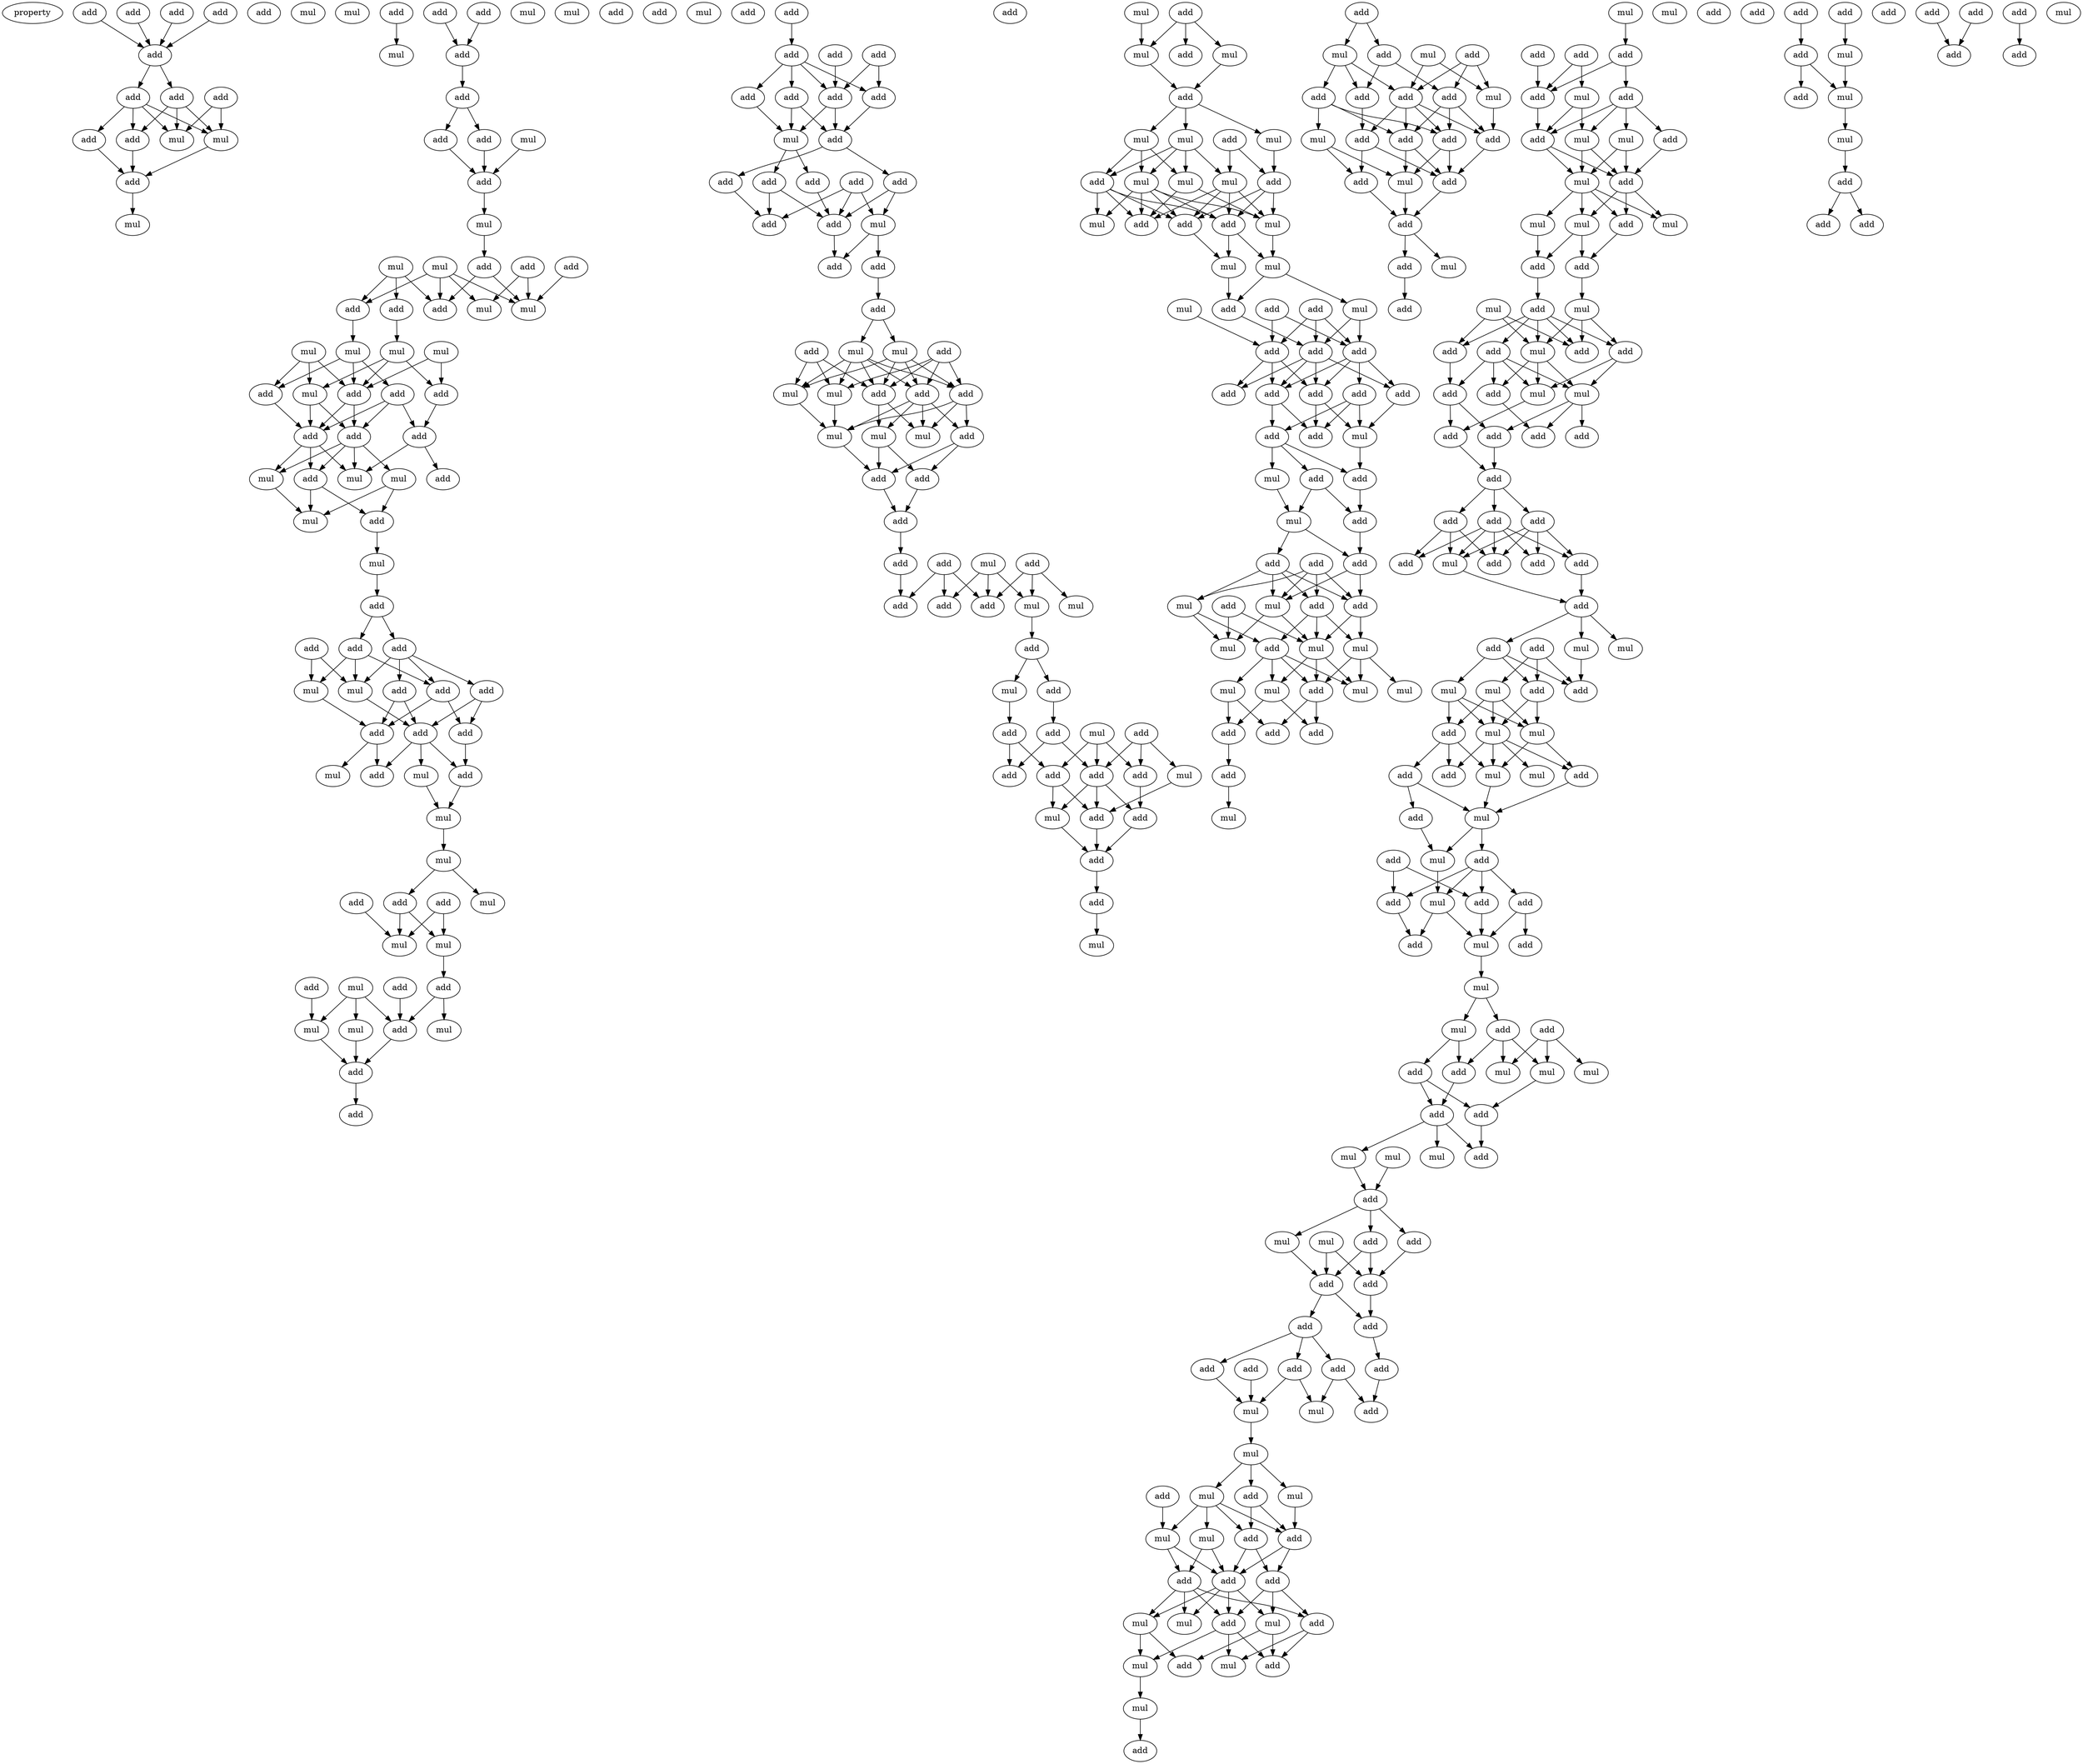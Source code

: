 digraph {
    node [fontcolor=black]
    property [mul=2,lf=1.8]
    0 [ label = add ];
    1 [ label = add ];
    2 [ label = add ];
    3 [ label = add ];
    4 [ label = add ];
    5 [ label = add ];
    6 [ label = add ];
    7 [ label = mul ];
    8 [ label = add ];
    9 [ label = add ];
    10 [ label = add ];
    11 [ label = mul ];
    12 [ label = mul ];
    13 [ label = add ];
    14 [ label = add ];
    15 [ label = mul ];
    16 [ label = mul ];
    17 [ label = add ];
    18 [ label = mul ];
    19 [ label = add ];
    20 [ label = add ];
    21 [ label = add ];
    22 [ label = add ];
    23 [ label = add ];
    24 [ label = add ];
    25 [ label = mul ];
    26 [ label = mul ];
    27 [ label = mul ];
    28 [ label = add ];
    29 [ label = mul ];
    30 [ label = add ];
    31 [ label = mul ];
    32 [ label = add ];
    33 [ label = mul ];
    34 [ label = add ];
    35 [ label = add ];
    36 [ label = add ];
    37 [ label = mul ];
    38 [ label = add ];
    39 [ label = mul ];
    40 [ label = mul ];
    41 [ label = mul ];
    42 [ label = mul ];
    43 [ label = mul ];
    44 [ label = add ];
    45 [ label = mul ];
    46 [ label = add ];
    47 [ label = add ];
    48 [ label = add ];
    49 [ label = add ];
    50 [ label = add ];
    51 [ label = add ];
    52 [ label = mul ];
    53 [ label = mul ];
    54 [ label = mul ];
    55 [ label = add ];
    56 [ label = add ];
    57 [ label = mul ];
    58 [ label = add ];
    59 [ label = mul ];
    60 [ label = add ];
    61 [ label = add ];
    62 [ label = add ];
    63 [ label = add ];
    64 [ label = add ];
    65 [ label = add ];
    66 [ label = add ];
    67 [ label = mul ];
    68 [ label = add ];
    69 [ label = add ];
    70 [ label = mul ];
    71 [ label = add ];
    72 [ label = add ];
    73 [ label = add ];
    74 [ label = mul ];
    75 [ label = add ];
    76 [ label = mul ];
    77 [ label = add ];
    78 [ label = mul ];
    79 [ label = mul ];
    80 [ label = mul ];
    81 [ label = add ];
    82 [ label = add ];
    83 [ label = add ];
    84 [ label = mul ];
    85 [ label = mul ];
    86 [ label = mul ];
    87 [ label = add ];
    88 [ label = mul ];
    89 [ label = add ];
    90 [ label = add ];
    91 [ label = add ];
    92 [ label = add ];
    93 [ label = mul ];
    94 [ label = mul ];
    95 [ label = mul ];
    96 [ label = add ];
    97 [ label = add ];
    98 [ label = add ];
    99 [ label = add ];
    100 [ label = add ];
    101 [ label = add ];
    102 [ label = add ];
    103 [ label = add ];
    104 [ label = add ];
    105 [ label = add ];
    106 [ label = mul ];
    107 [ label = add ];
    108 [ label = add ];
    109 [ label = add ];
    110 [ label = add ];
    111 [ label = add ];
    112 [ label = add ];
    113 [ label = mul ];
    114 [ label = add ];
    115 [ label = add ];
    116 [ label = add ];
    117 [ label = add ];
    118 [ label = add ];
    119 [ label = add ];
    120 [ label = mul ];
    121 [ label = add ];
    122 [ label = mul ];
    123 [ label = add ];
    124 [ label = mul ];
    125 [ label = add ];
    126 [ label = add ];
    127 [ label = mul ];
    128 [ label = mul ];
    129 [ label = mul ];
    130 [ label = mul ];
    131 [ label = add ];
    132 [ label = add ];
    133 [ label = add ];
    134 [ label = add ];
    135 [ label = add ];
    136 [ label = mul ];
    137 [ label = add ];
    138 [ label = add ];
    139 [ label = mul ];
    140 [ label = mul ];
    141 [ label = add ];
    142 [ label = add ];
    143 [ label = add ];
    144 [ label = add ];
    145 [ label = add ];
    146 [ label = mul ];
    147 [ label = add ];
    148 [ label = add ];
    149 [ label = add ];
    150 [ label = mul ];
    151 [ label = mul ];
    152 [ label = add ];
    153 [ label = add ];
    154 [ label = add ];
    155 [ label = add ];
    156 [ label = mul ];
    157 [ label = add ];
    158 [ label = add ];
    159 [ label = add ];
    160 [ label = add ];
    161 [ label = add ];
    162 [ label = mul ];
    163 [ label = add ];
    164 [ label = mul ];
    165 [ label = mul ];
    166 [ label = mul ];
    167 [ label = add ];
    168 [ label = add ];
    169 [ label = mul ];
    170 [ label = mul ];
    171 [ label = add ];
    172 [ label = mul ];
    173 [ label = mul ];
    174 [ label = add ];
    175 [ label = mul ];
    176 [ label = mul ];
    177 [ label = add ];
    178 [ label = mul ];
    179 [ label = add ];
    180 [ label = add ];
    181 [ label = mul ];
    182 [ label = add ];
    183 [ label = mul ];
    184 [ label = mul ];
    185 [ label = add ];
    186 [ label = add ];
    187 [ label = add ];
    188 [ label = mul ];
    189 [ label = mul ];
    190 [ label = add ];
    191 [ label = add ];
    192 [ label = add ];
    193 [ label = add ];
    194 [ label = add ];
    195 [ label = add ];
    196 [ label = add ];
    197 [ label = add ];
    198 [ label = mul ];
    199 [ label = add ];
    200 [ label = add ];
    201 [ label = mul ];
    202 [ label = add ];
    203 [ label = add ];
    204 [ label = add ];
    205 [ label = mul ];
    206 [ label = add ];
    207 [ label = add ];
    208 [ label = add ];
    209 [ label = mul ];
    210 [ label = add ];
    211 [ label = mul ];
    212 [ label = add ];
    213 [ label = add ];
    214 [ label = mul ];
    215 [ label = mul ];
    216 [ label = add ];
    217 [ label = mul ];
    218 [ label = mul ];
    219 [ label = add ];
    220 [ label = mul ];
    221 [ label = mul ];
    222 [ label = mul ];
    223 [ label = add ];
    224 [ label = add ];
    225 [ label = add ];
    226 [ label = add ];
    227 [ label = mul ];
    228 [ label = add ];
    229 [ label = add ];
    230 [ label = mul ];
    231 [ label = add ];
    232 [ label = mul ];
    233 [ label = add ];
    234 [ label = mul ];
    235 [ label = add ];
    236 [ label = add ];
    237 [ label = add ];
    238 [ label = add ];
    239 [ label = add ];
    240 [ label = add ];
    241 [ label = mul ];
    242 [ label = add ];
    243 [ label = mul ];
    244 [ label = add ];
    245 [ label = add ];
    246 [ label = add ];
    247 [ label = add ];
    248 [ label = mul ];
    249 [ label = mul ];
    250 [ label = add ];
    251 [ label = add ];
    252 [ label = add ];
    253 [ label = add ];
    254 [ label = mul ];
    255 [ label = add ];
    256 [ label = add ];
    257 [ label = mul ];
    258 [ label = add ];
    259 [ label = add ];
    260 [ label = mul ];
    261 [ label = mul ];
    262 [ label = add ];
    263 [ label = mul ];
    264 [ label = mul ];
    265 [ label = mul ];
    266 [ label = add ];
    267 [ label = add ];
    268 [ label = add ];
    269 [ label = mul ];
    270 [ label = mul ];
    271 [ label = add ];
    272 [ label = add ];
    273 [ label = mul ];
    274 [ label = add ];
    275 [ label = add ];
    276 [ label = add ];
    277 [ label = mul ];
    278 [ label = mul ];
    279 [ label = add ];
    280 [ label = add ];
    281 [ label = mul ];
    282 [ label = add ];
    283 [ label = add ];
    284 [ label = add ];
    285 [ label = add ];
    286 [ label = add ];
    287 [ label = add ];
    288 [ label = add ];
    289 [ label = add ];
    290 [ label = add ];
    291 [ label = add ];
    292 [ label = add ];
    293 [ label = add ];
    294 [ label = mul ];
    295 [ label = add ];
    296 [ label = mul ];
    297 [ label = mul ];
    298 [ label = add ];
    299 [ label = add ];
    300 [ label = add ];
    301 [ label = add ];
    302 [ label = mul ];
    303 [ label = mul ];
    304 [ label = mul ];
    305 [ label = mul ];
    306 [ label = add ];
    307 [ label = add ];
    308 [ label = mul ];
    309 [ label = mul ];
    310 [ label = add ];
    311 [ label = add ];
    312 [ label = mul ];
    313 [ label = add ];
    314 [ label = add ];
    315 [ label = mul ];
    316 [ label = add ];
    317 [ label = mul ];
    318 [ label = add ];
    319 [ label = add ];
    320 [ label = add ];
    321 [ label = add ];
    322 [ label = mul ];
    323 [ label = add ];
    324 [ label = mul ];
    325 [ label = add ];
    326 [ label = mul ];
    327 [ label = add ];
    328 [ label = add ];
    329 [ label = add ];
    330 [ label = mul ];
    331 [ label = mul ];
    332 [ label = mul ];
    333 [ label = add ];
    334 [ label = add ];
    335 [ label = add ];
    336 [ label = mul ];
    337 [ label = mul ];
    338 [ label = add ];
    339 [ label = mul ];
    340 [ label = add ];
    341 [ label = add ];
    342 [ label = add ];
    343 [ label = mul ];
    344 [ label = add ];
    345 [ label = mul ];
    346 [ label = add ];
    347 [ label = add ];
    348 [ label = add ];
    349 [ label = add ];
    350 [ label = add ];
    351 [ label = add ];
    352 [ label = add ];
    353 [ label = add ];
    354 [ label = add ];
    355 [ label = mul ];
    356 [ label = add ];
    357 [ label = mul ];
    358 [ label = mul ];
    359 [ label = mul ];
    360 [ label = mul ];
    361 [ label = add ];
    362 [ label = add ];
    363 [ label = add ];
    364 [ label = add ];
    365 [ label = mul ];
    366 [ label = mul ];
    367 [ label = add ];
    368 [ label = add ];
    369 [ label = add ];
    370 [ label = mul ];
    371 [ label = add ];
    372 [ label = add ];
    373 [ label = mul ];
    374 [ label = mul ];
    375 [ label = mul ];
    376 [ label = add ];
    377 [ label = add ];
    378 [ label = mul ];
    379 [ label = mul ];
    380 [ label = add ];
    381 [ label = add ];
    382 [ label = add ];
    383 [ label = mul ];
    384 [ label = add ];
    385 [ label = add ];
    386 [ label = mul ];
    387 [ label = add ];
    388 [ label = mul ];
    389 [ label = add ];
    390 [ label = add ];
    391 [ label = add ];
    392 [ label = add ];
    393 [ label = add ];
    394 [ label = add ];
    395 [ label = add ];
    396 [ label = mul ];
    397 [ label = add ];
    0 -> 5 [ name = 0 ];
    1 -> 5 [ name = 1 ];
    2 -> 5 [ name = 2 ];
    4 -> 5 [ name = 3 ];
    5 -> 8 [ name = 4 ];
    5 -> 9 [ name = 5 ];
    6 -> 11 [ name = 6 ];
    6 -> 12 [ name = 7 ];
    8 -> 11 [ name = 8 ];
    8 -> 12 [ name = 9 ];
    8 -> 13 [ name = 10 ];
    9 -> 10 [ name = 11 ];
    9 -> 11 [ name = 12 ];
    9 -> 12 [ name = 13 ];
    9 -> 13 [ name = 14 ];
    10 -> 14 [ name = 15 ];
    12 -> 14 [ name = 16 ];
    13 -> 14 [ name = 17 ];
    14 -> 15 [ name = 18 ];
    17 -> 18 [ name = 19 ];
    19 -> 21 [ name = 20 ];
    20 -> 21 [ name = 21 ];
    21 -> 22 [ name = 22 ];
    22 -> 23 [ name = 23 ];
    22 -> 24 [ name = 24 ];
    23 -> 28 [ name = 25 ];
    24 -> 28 [ name = 26 ];
    26 -> 28 [ name = 27 ];
    28 -> 29 [ name = 28 ];
    29 -> 34 [ name = 29 ];
    30 -> 37 [ name = 30 ];
    30 -> 39 [ name = 31 ];
    31 -> 35 [ name = 32 ];
    31 -> 36 [ name = 33 ];
    31 -> 38 [ name = 34 ];
    32 -> 39 [ name = 35 ];
    33 -> 35 [ name = 36 ];
    33 -> 36 [ name = 37 ];
    33 -> 37 [ name = 38 ];
    33 -> 39 [ name = 39 ];
    34 -> 35 [ name = 40 ];
    34 -> 39 [ name = 41 ];
    36 -> 40 [ name = 42 ];
    38 -> 41 [ name = 43 ];
    40 -> 44 [ name = 44 ];
    40 -> 47 [ name = 45 ];
    40 -> 48 [ name = 46 ];
    41 -> 45 [ name = 47 ];
    41 -> 46 [ name = 48 ];
    41 -> 48 [ name = 49 ];
    42 -> 46 [ name = 50 ];
    42 -> 48 [ name = 51 ];
    43 -> 44 [ name = 52 ];
    43 -> 45 [ name = 53 ];
    43 -> 48 [ name = 54 ];
    44 -> 50 [ name = 55 ];
    45 -> 50 [ name = 56 ];
    45 -> 51 [ name = 57 ];
    46 -> 49 [ name = 58 ];
    47 -> 49 [ name = 59 ];
    47 -> 50 [ name = 60 ];
    47 -> 51 [ name = 61 ];
    48 -> 50 [ name = 62 ];
    48 -> 51 [ name = 63 ];
    49 -> 54 [ name = 64 ];
    49 -> 56 [ name = 65 ];
    50 -> 52 [ name = 66 ];
    50 -> 54 [ name = 67 ];
    50 -> 55 [ name = 68 ];
    51 -> 52 [ name = 69 ];
    51 -> 53 [ name = 70 ];
    51 -> 54 [ name = 71 ];
    51 -> 55 [ name = 72 ];
    52 -> 57 [ name = 73 ];
    53 -> 57 [ name = 74 ];
    53 -> 58 [ name = 75 ];
    55 -> 57 [ name = 76 ];
    55 -> 58 [ name = 77 ];
    58 -> 59 [ name = 78 ];
    59 -> 62 [ name = 79 ];
    62 -> 64 [ name = 80 ];
    62 -> 65 [ name = 81 ];
    63 -> 67 [ name = 82 ];
    63 -> 70 [ name = 83 ];
    64 -> 66 [ name = 84 ];
    64 -> 67 [ name = 85 ];
    64 -> 68 [ name = 86 ];
    64 -> 69 [ name = 87 ];
    65 -> 67 [ name = 88 ];
    65 -> 69 [ name = 89 ];
    65 -> 70 [ name = 90 ];
    66 -> 72 [ name = 91 ];
    66 -> 73 [ name = 92 ];
    67 -> 72 [ name = 93 ];
    68 -> 71 [ name = 94 ];
    68 -> 72 [ name = 95 ];
    69 -> 71 [ name = 96 ];
    69 -> 73 [ name = 97 ];
    70 -> 73 [ name = 98 ];
    71 -> 77 [ name = 99 ];
    72 -> 74 [ name = 100 ];
    72 -> 75 [ name = 101 ];
    72 -> 77 [ name = 102 ];
    73 -> 75 [ name = 103 ];
    73 -> 76 [ name = 104 ];
    74 -> 78 [ name = 105 ];
    77 -> 78 [ name = 106 ];
    78 -> 79 [ name = 107 ];
    79 -> 83 [ name = 108 ];
    79 -> 84 [ name = 109 ];
    81 -> 85 [ name = 110 ];
    81 -> 86 [ name = 111 ];
    82 -> 85 [ name = 112 ];
    83 -> 85 [ name = 113 ];
    83 -> 86 [ name = 114 ];
    86 -> 90 [ name = 115 ];
    87 -> 93 [ name = 116 ];
    88 -> 92 [ name = 117 ];
    88 -> 93 [ name = 118 ];
    88 -> 95 [ name = 119 ];
    89 -> 92 [ name = 120 ];
    90 -> 92 [ name = 121 ];
    90 -> 94 [ name = 122 ];
    92 -> 96 [ name = 123 ];
    93 -> 96 [ name = 124 ];
    95 -> 96 [ name = 125 ];
    96 -> 98 [ name = 126 ];
    97 -> 101 [ name = 127 ];
    99 -> 103 [ name = 128 ];
    100 -> 103 [ name = 129 ];
    100 -> 105 [ name = 130 ];
    101 -> 102 [ name = 131 ];
    101 -> 103 [ name = 132 ];
    101 -> 104 [ name = 133 ];
    101 -> 105 [ name = 134 ];
    102 -> 106 [ name = 135 ];
    103 -> 106 [ name = 136 ];
    103 -> 107 [ name = 137 ];
    104 -> 106 [ name = 138 ];
    104 -> 107 [ name = 139 ];
    105 -> 107 [ name = 140 ];
    106 -> 108 [ name = 141 ];
    106 -> 111 [ name = 142 ];
    107 -> 109 [ name = 143 ];
    107 -> 112 [ name = 144 ];
    108 -> 114 [ name = 145 ];
    108 -> 115 [ name = 146 ];
    109 -> 113 [ name = 147 ];
    109 -> 115 [ name = 148 ];
    110 -> 113 [ name = 149 ];
    110 -> 114 [ name = 150 ];
    110 -> 115 [ name = 151 ];
    111 -> 115 [ name = 152 ];
    112 -> 114 [ name = 153 ];
    113 -> 116 [ name = 154 ];
    113 -> 117 [ name = 155 ];
    115 -> 117 [ name = 156 ];
    116 -> 118 [ name = 157 ];
    118 -> 120 [ name = 158 ];
    118 -> 122 [ name = 159 ];
    119 -> 124 [ name = 160 ];
    119 -> 125 [ name = 161 ];
    119 -> 127 [ name = 162 ];
    120 -> 123 [ name = 163 ];
    120 -> 124 [ name = 164 ];
    120 -> 125 [ name = 165 ];
    120 -> 126 [ name = 166 ];
    121 -> 123 [ name = 167 ];
    121 -> 125 [ name = 168 ];
    121 -> 126 [ name = 169 ];
    121 -> 127 [ name = 170 ];
    122 -> 123 [ name = 171 ];
    122 -> 124 [ name = 172 ];
    122 -> 125 [ name = 173 ];
    122 -> 126 [ name = 174 ];
    122 -> 127 [ name = 175 ];
    123 -> 128 [ name = 176 ];
    123 -> 129 [ name = 177 ];
    123 -> 130 [ name = 178 ];
    123 -> 131 [ name = 179 ];
    124 -> 128 [ name = 180 ];
    125 -> 129 [ name = 181 ];
    125 -> 130 [ name = 182 ];
    126 -> 128 [ name = 183 ];
    126 -> 130 [ name = 184 ];
    126 -> 131 [ name = 185 ];
    127 -> 128 [ name = 186 ];
    128 -> 132 [ name = 187 ];
    129 -> 132 [ name = 188 ];
    129 -> 133 [ name = 189 ];
    131 -> 132 [ name = 190 ];
    131 -> 133 [ name = 191 ];
    132 -> 134 [ name = 192 ];
    133 -> 134 [ name = 193 ];
    134 -> 135 [ name = 194 ];
    135 -> 141 [ name = 195 ];
    136 -> 140 [ name = 196 ];
    136 -> 142 [ name = 197 ];
    136 -> 143 [ name = 198 ];
    137 -> 139 [ name = 199 ];
    137 -> 140 [ name = 200 ];
    137 -> 142 [ name = 201 ];
    138 -> 141 [ name = 202 ];
    138 -> 142 [ name = 203 ];
    138 -> 143 [ name = 204 ];
    140 -> 144 [ name = 205 ];
    144 -> 145 [ name = 206 ];
    144 -> 146 [ name = 207 ];
    145 -> 147 [ name = 208 ];
    146 -> 148 [ name = 209 ];
    147 -> 153 [ name = 210 ];
    147 -> 155 [ name = 211 ];
    148 -> 153 [ name = 212 ];
    148 -> 154 [ name = 213 ];
    149 -> 151 [ name = 214 ];
    149 -> 152 [ name = 215 ];
    149 -> 155 [ name = 216 ];
    150 -> 152 [ name = 217 ];
    150 -> 154 [ name = 218 ];
    150 -> 155 [ name = 219 ];
    151 -> 158 [ name = 220 ];
    152 -> 157 [ name = 221 ];
    154 -> 156 [ name = 222 ];
    154 -> 158 [ name = 223 ];
    155 -> 156 [ name = 224 ];
    155 -> 157 [ name = 225 ];
    155 -> 158 [ name = 226 ];
    156 -> 159 [ name = 227 ];
    157 -> 159 [ name = 228 ];
    158 -> 159 [ name = 229 ];
    159 -> 160 [ name = 230 ];
    160 -> 164 [ name = 231 ];
    162 -> 165 [ name = 232 ];
    163 -> 165 [ name = 233 ];
    163 -> 166 [ name = 234 ];
    163 -> 167 [ name = 235 ];
    165 -> 168 [ name = 236 ];
    166 -> 168 [ name = 237 ];
    168 -> 169 [ name = 238 ];
    168 -> 170 [ name = 239 ];
    168 -> 172 [ name = 240 ];
    169 -> 173 [ name = 241 ];
    169 -> 174 [ name = 242 ];
    169 -> 175 [ name = 243 ];
    169 -> 176 [ name = 244 ];
    170 -> 174 [ name = 245 ];
    170 -> 175 [ name = 246 ];
    170 -> 176 [ name = 247 ];
    171 -> 173 [ name = 248 ];
    171 -> 177 [ name = 249 ];
    172 -> 177 [ name = 250 ];
    173 -> 179 [ name = 251 ];
    173 -> 180 [ name = 252 ];
    173 -> 181 [ name = 253 ];
    173 -> 182 [ name = 254 ];
    174 -> 178 [ name = 255 ];
    174 -> 179 [ name = 256 ];
    174 -> 180 [ name = 257 ];
    174 -> 182 [ name = 258 ];
    175 -> 178 [ name = 259 ];
    175 -> 179 [ name = 260 ];
    175 -> 180 [ name = 261 ];
    175 -> 181 [ name = 262 ];
    175 -> 182 [ name = 263 ];
    176 -> 179 [ name = 264 ];
    176 -> 181 [ name = 265 ];
    177 -> 180 [ name = 266 ];
    177 -> 181 [ name = 267 ];
    177 -> 182 [ name = 268 ];
    180 -> 184 [ name = 269 ];
    181 -> 183 [ name = 270 ];
    182 -> 183 [ name = 271 ];
    182 -> 184 [ name = 272 ];
    183 -> 186 [ name = 273 ];
    183 -> 188 [ name = 274 ];
    184 -> 186 [ name = 275 ];
    185 -> 190 [ name = 276 ];
    185 -> 191 [ name = 277 ];
    185 -> 192 [ name = 278 ];
    186 -> 192 [ name = 279 ];
    187 -> 190 [ name = 280 ];
    187 -> 191 [ name = 281 ];
    188 -> 191 [ name = 282 ];
    188 -> 192 [ name = 283 ];
    189 -> 190 [ name = 284 ];
    190 -> 193 [ name = 285 ];
    190 -> 194 [ name = 286 ];
    190 -> 196 [ name = 287 ];
    191 -> 194 [ name = 288 ];
    191 -> 195 [ name = 289 ];
    191 -> 196 [ name = 290 ];
    191 -> 197 [ name = 291 ];
    192 -> 193 [ name = 292 ];
    192 -> 194 [ name = 293 ];
    192 -> 195 [ name = 294 ];
    192 -> 196 [ name = 295 ];
    194 -> 199 [ name = 296 ];
    194 -> 200 [ name = 297 ];
    195 -> 198 [ name = 298 ];
    196 -> 198 [ name = 299 ];
    196 -> 200 [ name = 300 ];
    197 -> 198 [ name = 301 ];
    197 -> 199 [ name = 302 ];
    197 -> 200 [ name = 303 ];
    198 -> 203 [ name = 304 ];
    199 -> 201 [ name = 305 ];
    199 -> 202 [ name = 306 ];
    199 -> 203 [ name = 307 ];
    201 -> 205 [ name = 308 ];
    202 -> 204 [ name = 309 ];
    202 -> 205 [ name = 310 ];
    203 -> 204 [ name = 311 ];
    204 -> 207 [ name = 312 ];
    205 -> 207 [ name = 313 ];
    205 -> 208 [ name = 314 ];
    206 -> 209 [ name = 315 ];
    206 -> 210 [ name = 316 ];
    206 -> 211 [ name = 317 ];
    206 -> 212 [ name = 318 ];
    207 -> 211 [ name = 319 ];
    207 -> 212 [ name = 320 ];
    208 -> 209 [ name = 321 ];
    208 -> 210 [ name = 322 ];
    208 -> 211 [ name = 323 ];
    208 -> 212 [ name = 324 ];
    209 -> 216 [ name = 325 ];
    209 -> 217 [ name = 326 ];
    210 -> 214 [ name = 327 ];
    210 -> 215 [ name = 328 ];
    210 -> 216 [ name = 329 ];
    211 -> 215 [ name = 330 ];
    211 -> 217 [ name = 331 ];
    212 -> 214 [ name = 332 ];
    212 -> 215 [ name = 333 ];
    213 -> 215 [ name = 334 ];
    213 -> 217 [ name = 335 ];
    214 -> 218 [ name = 336 ];
    214 -> 219 [ name = 337 ];
    214 -> 220 [ name = 338 ];
    215 -> 218 [ name = 339 ];
    215 -> 219 [ name = 340 ];
    215 -> 222 [ name = 341 ];
    216 -> 218 [ name = 342 ];
    216 -> 219 [ name = 343 ];
    216 -> 221 [ name = 344 ];
    216 -> 222 [ name = 345 ];
    219 -> 224 [ name = 346 ];
    219 -> 225 [ name = 347 ];
    221 -> 223 [ name = 348 ];
    221 -> 224 [ name = 349 ];
    222 -> 223 [ name = 350 ];
    222 -> 225 [ name = 351 ];
    223 -> 226 [ name = 352 ];
    226 -> 227 [ name = 353 ];
    228 -> 230 [ name = 354 ];
    228 -> 231 [ name = 355 ];
    229 -> 233 [ name = 356 ];
    229 -> 234 [ name = 357 ];
    229 -> 237 [ name = 358 ];
    230 -> 233 [ name = 359 ];
    230 -> 235 [ name = 360 ];
    230 -> 236 [ name = 361 ];
    231 -> 235 [ name = 362 ];
    231 -> 237 [ name = 363 ];
    232 -> 233 [ name = 364 ];
    232 -> 234 [ name = 365 ];
    233 -> 238 [ name = 366 ];
    233 -> 239 [ name = 367 ];
    233 -> 240 [ name = 368 ];
    233 -> 242 [ name = 369 ];
    234 -> 238 [ name = 370 ];
    235 -> 242 [ name = 371 ];
    236 -> 239 [ name = 372 ];
    236 -> 240 [ name = 373 ];
    236 -> 241 [ name = 374 ];
    237 -> 238 [ name = 375 ];
    237 -> 239 [ name = 376 ];
    237 -> 240 [ name = 377 ];
    238 -> 245 [ name = 378 ];
    239 -> 243 [ name = 379 ];
    239 -> 245 [ name = 380 ];
    240 -> 243 [ name = 381 ];
    240 -> 245 [ name = 382 ];
    241 -> 243 [ name = 383 ];
    241 -> 244 [ name = 384 ];
    242 -> 244 [ name = 385 ];
    242 -> 245 [ name = 386 ];
    243 -> 246 [ name = 387 ];
    244 -> 246 [ name = 388 ];
    245 -> 246 [ name = 389 ];
    246 -> 247 [ name = 390 ];
    246 -> 248 [ name = 391 ];
    247 -> 251 [ name = 392 ];
    249 -> 252 [ name = 393 ];
    250 -> 254 [ name = 394 ];
    250 -> 255 [ name = 395 ];
    252 -> 255 [ name = 396 ];
    252 -> 256 [ name = 397 ];
    253 -> 255 [ name = 398 ];
    254 -> 258 [ name = 399 ];
    254 -> 260 [ name = 400 ];
    255 -> 258 [ name = 401 ];
    256 -> 257 [ name = 402 ];
    256 -> 258 [ name = 403 ];
    256 -> 259 [ name = 404 ];
    256 -> 260 [ name = 405 ];
    257 -> 261 [ name = 406 ];
    257 -> 262 [ name = 407 ];
    258 -> 261 [ name = 408 ];
    258 -> 262 [ name = 409 ];
    259 -> 262 [ name = 410 ];
    260 -> 261 [ name = 411 ];
    260 -> 262 [ name = 412 ];
    261 -> 263 [ name = 413 ];
    261 -> 264 [ name = 414 ];
    261 -> 265 [ name = 415 ];
    261 -> 266 [ name = 416 ];
    262 -> 264 [ name = 417 ];
    262 -> 265 [ name = 418 ];
    262 -> 266 [ name = 419 ];
    263 -> 267 [ name = 420 ];
    265 -> 267 [ name = 421 ];
    265 -> 268 [ name = 422 ];
    266 -> 268 [ name = 423 ];
    267 -> 271 [ name = 424 ];
    268 -> 269 [ name = 425 ];
    269 -> 273 [ name = 426 ];
    269 -> 274 [ name = 427 ];
    269 -> 276 [ name = 428 ];
    270 -> 272 [ name = 429 ];
    270 -> 273 [ name = 430 ];
    270 -> 276 [ name = 431 ];
    271 -> 272 [ name = 432 ];
    271 -> 273 [ name = 433 ];
    271 -> 274 [ name = 434 ];
    271 -> 275 [ name = 435 ];
    271 -> 276 [ name = 436 ];
    272 -> 280 [ name = 437 ];
    273 -> 277 [ name = 438 ];
    273 -> 278 [ name = 439 ];
    273 -> 279 [ name = 440 ];
    274 -> 277 [ name = 441 ];
    274 -> 278 [ name = 442 ];
    275 -> 277 [ name = 443 ];
    275 -> 278 [ name = 444 ];
    275 -> 279 [ name = 445 ];
    275 -> 280 [ name = 446 ];
    277 -> 282 [ name = 447 ];
    278 -> 283 [ name = 448 ];
    278 -> 284 [ name = 449 ];
    278 -> 285 [ name = 450 ];
    279 -> 283 [ name = 451 ];
    280 -> 282 [ name = 452 ];
    280 -> 284 [ name = 453 ];
    282 -> 286 [ name = 454 ];
    284 -> 286 [ name = 455 ];
    286 -> 287 [ name = 456 ];
    286 -> 288 [ name = 457 ];
    286 -> 289 [ name = 458 ];
    287 -> 291 [ name = 459 ];
    287 -> 292 [ name = 460 ];
    287 -> 294 [ name = 461 ];
    288 -> 290 [ name = 462 ];
    288 -> 291 [ name = 463 ];
    288 -> 292 [ name = 464 ];
    288 -> 293 [ name = 465 ];
    288 -> 294 [ name = 466 ];
    289 -> 290 [ name = 467 ];
    289 -> 292 [ name = 468 ];
    289 -> 293 [ name = 469 ];
    289 -> 294 [ name = 470 ];
    293 -> 295 [ name = 471 ];
    294 -> 295 [ name = 472 ];
    295 -> 296 [ name = 473 ];
    295 -> 297 [ name = 474 ];
    295 -> 298 [ name = 475 ];
    296 -> 300 [ name = 476 ];
    298 -> 300 [ name = 477 ];
    298 -> 301 [ name = 478 ];
    298 -> 302 [ name = 479 ];
    299 -> 300 [ name = 480 ];
    299 -> 301 [ name = 481 ];
    299 -> 303 [ name = 482 ];
    301 -> 304 [ name = 483 ];
    301 -> 305 [ name = 484 ];
    302 -> 304 [ name = 485 ];
    302 -> 305 [ name = 486 ];
    302 -> 306 [ name = 487 ];
    303 -> 304 [ name = 488 ];
    303 -> 305 [ name = 489 ];
    303 -> 306 [ name = 490 ];
    304 -> 309 [ name = 491 ];
    304 -> 311 [ name = 492 ];
    305 -> 308 [ name = 493 ];
    305 -> 309 [ name = 494 ];
    305 -> 310 [ name = 495 ];
    305 -> 311 [ name = 496 ];
    306 -> 307 [ name = 497 ];
    306 -> 309 [ name = 498 ];
    306 -> 310 [ name = 499 ];
    307 -> 312 [ name = 500 ];
    307 -> 313 [ name = 501 ];
    309 -> 312 [ name = 502 ];
    311 -> 312 [ name = 503 ];
    312 -> 314 [ name = 504 ];
    312 -> 315 [ name = 505 ];
    313 -> 315 [ name = 506 ];
    314 -> 317 [ name = 507 ];
    314 -> 318 [ name = 508 ];
    314 -> 319 [ name = 509 ];
    314 -> 320 [ name = 510 ];
    315 -> 317 [ name = 511 ];
    316 -> 318 [ name = 512 ];
    316 -> 320 [ name = 513 ];
    317 -> 321 [ name = 514 ];
    317 -> 322 [ name = 515 ];
    318 -> 322 [ name = 516 ];
    319 -> 322 [ name = 517 ];
    319 -> 323 [ name = 518 ];
    320 -> 321 [ name = 519 ];
    322 -> 324 [ name = 520 ];
    324 -> 325 [ name = 521 ];
    324 -> 326 [ name = 522 ];
    325 -> 329 [ name = 523 ];
    325 -> 330 [ name = 524 ];
    325 -> 331 [ name = 525 ];
    326 -> 329 [ name = 526 ];
    326 -> 333 [ name = 527 ];
    327 -> 330 [ name = 528 ];
    327 -> 331 [ name = 529 ];
    327 -> 332 [ name = 530 ];
    329 -> 335 [ name = 531 ];
    330 -> 334 [ name = 532 ];
    333 -> 334 [ name = 533 ];
    333 -> 335 [ name = 534 ];
    334 -> 338 [ name = 535 ];
    335 -> 336 [ name = 536 ];
    335 -> 337 [ name = 537 ];
    335 -> 338 [ name = 538 ];
    336 -> 341 [ name = 539 ];
    339 -> 341 [ name = 540 ];
    341 -> 342 [ name = 541 ];
    341 -> 343 [ name = 542 ];
    341 -> 344 [ name = 543 ];
    342 -> 346 [ name = 544 ];
    342 -> 347 [ name = 545 ];
    343 -> 346 [ name = 546 ];
    344 -> 347 [ name = 547 ];
    345 -> 346 [ name = 548 ];
    345 -> 347 [ name = 549 ];
    346 -> 348 [ name = 550 ];
    346 -> 349 [ name = 551 ];
    347 -> 349 [ name = 552 ];
    348 -> 350 [ name = 553 ];
    348 -> 353 [ name = 554 ];
    348 -> 354 [ name = 555 ];
    349 -> 351 [ name = 556 ];
    350 -> 356 [ name = 557 ];
    350 -> 357 [ name = 558 ];
    351 -> 356 [ name = 559 ];
    352 -> 355 [ name = 560 ];
    353 -> 355 [ name = 561 ];
    353 -> 357 [ name = 562 ];
    354 -> 355 [ name = 563 ];
    355 -> 358 [ name = 564 ];
    358 -> 359 [ name = 565 ];
    358 -> 360 [ name = 566 ];
    358 -> 361 [ name = 567 ];
    359 -> 363 [ name = 568 ];
    360 -> 363 [ name = 569 ];
    360 -> 364 [ name = 570 ];
    360 -> 365 [ name = 571 ];
    360 -> 366 [ name = 572 ];
    361 -> 363 [ name = 573 ];
    361 -> 364 [ name = 574 ];
    362 -> 366 [ name = 575 ];
    363 -> 368 [ name = 576 ];
    363 -> 369 [ name = 577 ];
    364 -> 368 [ name = 578 ];
    364 -> 369 [ name = 579 ];
    365 -> 367 [ name = 580 ];
    365 -> 368 [ name = 581 ];
    366 -> 367 [ name = 582 ];
    366 -> 368 [ name = 583 ];
    367 -> 370 [ name = 584 ];
    367 -> 371 [ name = 585 ];
    367 -> 372 [ name = 586 ];
    367 -> 374 [ name = 587 ];
    368 -> 370 [ name = 588 ];
    368 -> 371 [ name = 589 ];
    368 -> 373 [ name = 590 ];
    368 -> 374 [ name = 591 ];
    369 -> 371 [ name = 592 ];
    369 -> 372 [ name = 593 ];
    369 -> 373 [ name = 594 ];
    371 -> 375 [ name = 595 ];
    371 -> 377 [ name = 596 ];
    371 -> 378 [ name = 597 ];
    372 -> 377 [ name = 598 ];
    372 -> 378 [ name = 599 ];
    373 -> 376 [ name = 600 ];
    373 -> 377 [ name = 601 ];
    374 -> 375 [ name = 602 ];
    374 -> 376 [ name = 603 ];
    375 -> 379 [ name = 604 ];
    379 -> 381 [ name = 605 ];
    380 -> 384 [ name = 606 ];
    382 -> 383 [ name = 607 ];
    383 -> 386 [ name = 608 ];
    384 -> 385 [ name = 609 ];
    384 -> 386 [ name = 610 ];
    386 -> 388 [ name = 611 ];
    388 -> 389 [ name = 612 ];
    389 -> 390 [ name = 613 ];
    389 -> 392 [ name = 614 ];
    391 -> 394 [ name = 615 ];
    393 -> 394 [ name = 616 ];
    395 -> 397 [ name = 617 ];
}
